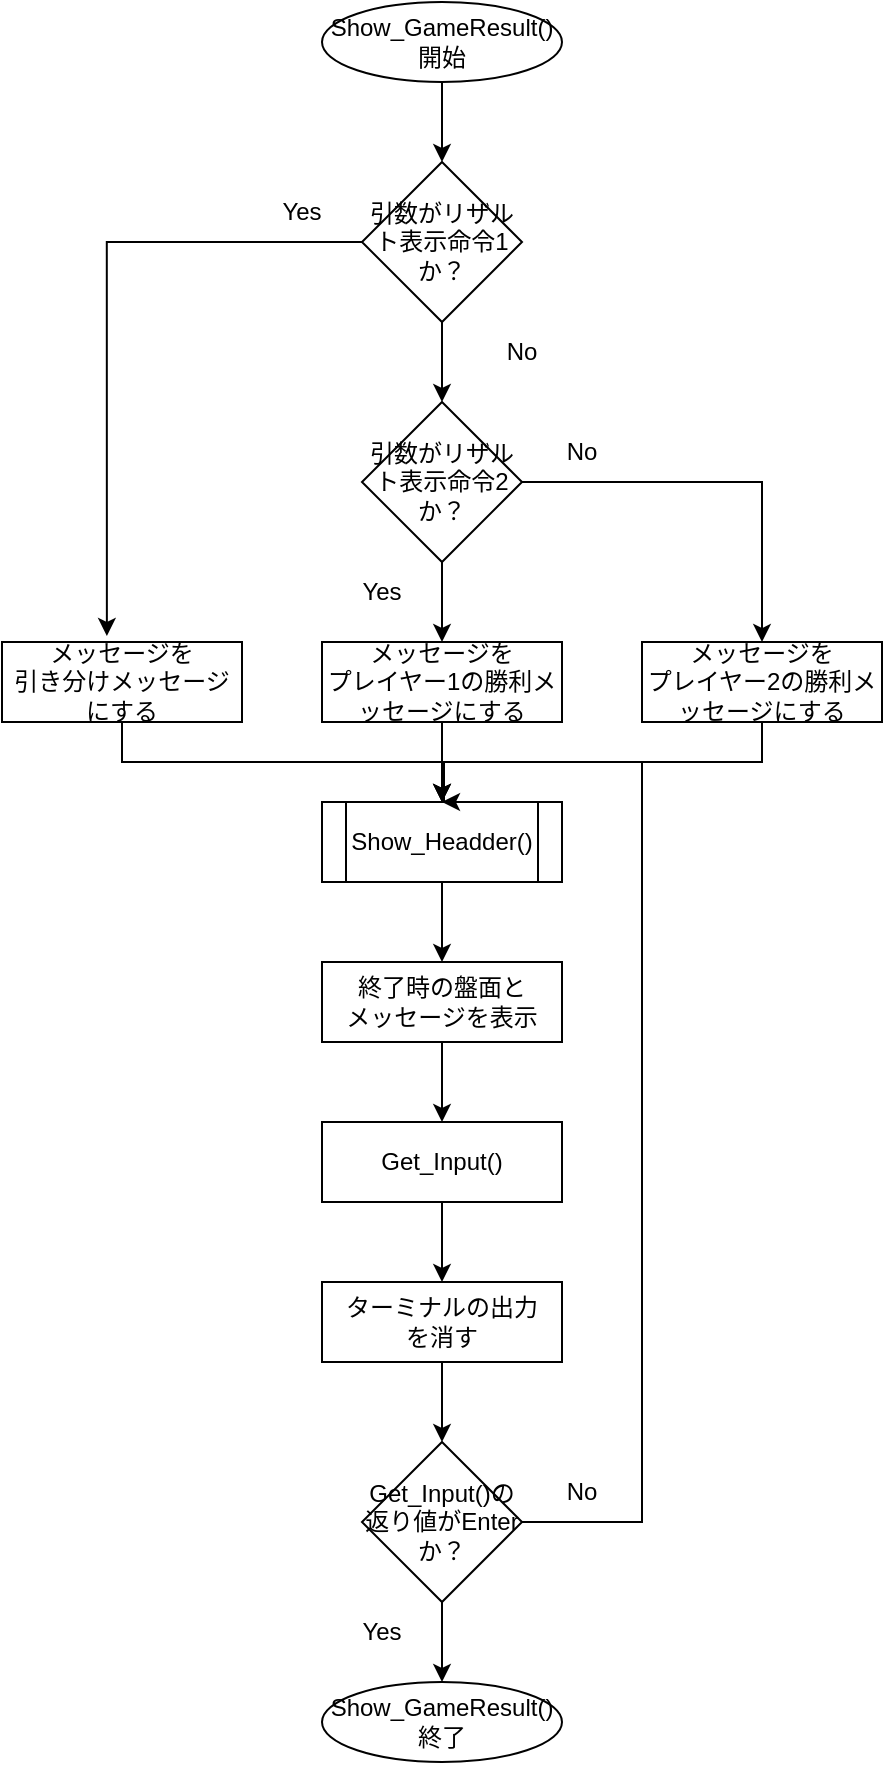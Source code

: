 <mxfile version="24.4.2" type="device">
  <diagram id="C5RBs43oDa-KdzZeNtuy" name="Page-1">
    <mxGraphModel dx="1386" dy="796" grid="1" gridSize="10" guides="1" tooltips="1" connect="1" arrows="1" fold="1" page="1" pageScale="1" pageWidth="827" pageHeight="1169" math="0" shadow="0">
      <root>
        <mxCell id="WIyWlLk6GJQsqaUBKTNV-0" />
        <mxCell id="WIyWlLk6GJQsqaUBKTNV-1" parent="WIyWlLk6GJQsqaUBKTNV-0" />
        <mxCell id="jDKfsMKymISgEdj8rTEX-19" style="edgeStyle=orthogonalEdgeStyle;rounded=0;orthogonalLoop=1;jettySize=auto;html=1;exitX=0.5;exitY=1;exitDx=0;exitDy=0;entryX=0.5;entryY=0;entryDx=0;entryDy=0;" edge="1" parent="WIyWlLk6GJQsqaUBKTNV-1" source="jDKfsMKymISgEdj8rTEX-0" target="jDKfsMKymISgEdj8rTEX-1">
          <mxGeometry relative="1" as="geometry" />
        </mxCell>
        <mxCell id="jDKfsMKymISgEdj8rTEX-0" value="Show_GameResult()&lt;br&gt;開始" style="ellipse;whiteSpace=wrap;html=1;" vertex="1" parent="WIyWlLk6GJQsqaUBKTNV-1">
          <mxGeometry x="280" y="40" width="120" height="40" as="geometry" />
        </mxCell>
        <mxCell id="jDKfsMKymISgEdj8rTEX-9" style="edgeStyle=orthogonalEdgeStyle;rounded=0;orthogonalLoop=1;jettySize=auto;html=1;exitX=0.5;exitY=1;exitDx=0;exitDy=0;entryX=0.5;entryY=0;entryDx=0;entryDy=0;" edge="1" parent="WIyWlLk6GJQsqaUBKTNV-1" source="jDKfsMKymISgEdj8rTEX-1" target="jDKfsMKymISgEdj8rTEX-8">
          <mxGeometry relative="1" as="geometry" />
        </mxCell>
        <mxCell id="jDKfsMKymISgEdj8rTEX-1" value="引数がリザルト表示命令1か？" style="rhombus;whiteSpace=wrap;html=1;" vertex="1" parent="WIyWlLk6GJQsqaUBKTNV-1">
          <mxGeometry x="300" y="120" width="80" height="80" as="geometry" />
        </mxCell>
        <mxCell id="jDKfsMKymISgEdj8rTEX-16" style="edgeStyle=orthogonalEdgeStyle;rounded=0;orthogonalLoop=1;jettySize=auto;html=1;exitX=0.5;exitY=1;exitDx=0;exitDy=0;entryX=0.5;entryY=0;entryDx=0;entryDy=0;" edge="1" parent="WIyWlLk6GJQsqaUBKTNV-1" source="jDKfsMKymISgEdj8rTEX-2" target="jDKfsMKymISgEdj8rTEX-3">
          <mxGeometry relative="1" as="geometry" />
        </mxCell>
        <mxCell id="jDKfsMKymISgEdj8rTEX-2" value="Show_Headder()" style="shape=process;whiteSpace=wrap;html=1;backgroundOutline=1;" vertex="1" parent="WIyWlLk6GJQsqaUBKTNV-1">
          <mxGeometry x="280" y="440" width="120" height="40" as="geometry" />
        </mxCell>
        <mxCell id="jDKfsMKymISgEdj8rTEX-23" style="edgeStyle=orthogonalEdgeStyle;rounded=0;orthogonalLoop=1;jettySize=auto;html=1;exitX=0.5;exitY=1;exitDx=0;exitDy=0;entryX=0.5;entryY=0;entryDx=0;entryDy=0;" edge="1" parent="WIyWlLk6GJQsqaUBKTNV-1" source="jDKfsMKymISgEdj8rTEX-3" target="jDKfsMKymISgEdj8rTEX-17">
          <mxGeometry relative="1" as="geometry" />
        </mxCell>
        <mxCell id="jDKfsMKymISgEdj8rTEX-3" value="終了時の盤面と&lt;br&gt;メッセージを表示" style="rounded=0;whiteSpace=wrap;html=1;" vertex="1" parent="WIyWlLk6GJQsqaUBKTNV-1">
          <mxGeometry x="280" y="520" width="120" height="40" as="geometry" />
        </mxCell>
        <mxCell id="jDKfsMKymISgEdj8rTEX-13" style="edgeStyle=orthogonalEdgeStyle;rounded=0;orthogonalLoop=1;jettySize=auto;html=1;exitX=0.5;exitY=1;exitDx=0;exitDy=0;entryX=0.5;entryY=0;entryDx=0;entryDy=0;" edge="1" parent="WIyWlLk6GJQsqaUBKTNV-1" source="jDKfsMKymISgEdj8rTEX-4" target="jDKfsMKymISgEdj8rTEX-2">
          <mxGeometry relative="1" as="geometry" />
        </mxCell>
        <mxCell id="jDKfsMKymISgEdj8rTEX-4" value="メッセージを&lt;div&gt;引き分けメッセージにする&lt;/div&gt;" style="rounded=0;whiteSpace=wrap;html=1;" vertex="1" parent="WIyWlLk6GJQsqaUBKTNV-1">
          <mxGeometry x="120" y="360" width="120" height="40" as="geometry" />
        </mxCell>
        <mxCell id="jDKfsMKymISgEdj8rTEX-14" style="edgeStyle=orthogonalEdgeStyle;rounded=0;orthogonalLoop=1;jettySize=auto;html=1;exitX=0.5;exitY=1;exitDx=0;exitDy=0;" edge="1" parent="WIyWlLk6GJQsqaUBKTNV-1" source="jDKfsMKymISgEdj8rTEX-5">
          <mxGeometry relative="1" as="geometry">
            <mxPoint x="340" y="440" as="targetPoint" />
          </mxGeometry>
        </mxCell>
        <mxCell id="jDKfsMKymISgEdj8rTEX-5" value="&lt;div&gt;メッセージを&lt;/div&gt;プレイヤー1の勝利メッセージにする" style="rounded=0;whiteSpace=wrap;html=1;" vertex="1" parent="WIyWlLk6GJQsqaUBKTNV-1">
          <mxGeometry x="280" y="360" width="120" height="40" as="geometry" />
        </mxCell>
        <mxCell id="jDKfsMKymISgEdj8rTEX-15" style="edgeStyle=orthogonalEdgeStyle;rounded=0;orthogonalLoop=1;jettySize=auto;html=1;exitX=0.5;exitY=1;exitDx=0;exitDy=0;entryX=0.5;entryY=0;entryDx=0;entryDy=0;" edge="1" parent="WIyWlLk6GJQsqaUBKTNV-1" source="jDKfsMKymISgEdj8rTEX-6" target="jDKfsMKymISgEdj8rTEX-2">
          <mxGeometry relative="1" as="geometry" />
        </mxCell>
        <mxCell id="jDKfsMKymISgEdj8rTEX-6" value="&lt;div&gt;メッセージを&lt;/div&gt;プレイヤー2の勝利メッセージにする" style="rounded=0;whiteSpace=wrap;html=1;" vertex="1" parent="WIyWlLk6GJQsqaUBKTNV-1">
          <mxGeometry x="440" y="360" width="120" height="40" as="geometry" />
        </mxCell>
        <mxCell id="jDKfsMKymISgEdj8rTEX-11" style="edgeStyle=orthogonalEdgeStyle;rounded=0;orthogonalLoop=1;jettySize=auto;html=1;exitX=0.5;exitY=1;exitDx=0;exitDy=0;entryX=0.5;entryY=0;entryDx=0;entryDy=0;" edge="1" parent="WIyWlLk6GJQsqaUBKTNV-1" source="jDKfsMKymISgEdj8rTEX-8" target="jDKfsMKymISgEdj8rTEX-5">
          <mxGeometry relative="1" as="geometry" />
        </mxCell>
        <mxCell id="jDKfsMKymISgEdj8rTEX-12" style="edgeStyle=orthogonalEdgeStyle;rounded=0;orthogonalLoop=1;jettySize=auto;html=1;exitX=1;exitY=0.5;exitDx=0;exitDy=0;entryX=0.5;entryY=0;entryDx=0;entryDy=0;" edge="1" parent="WIyWlLk6GJQsqaUBKTNV-1" source="jDKfsMKymISgEdj8rTEX-8" target="jDKfsMKymISgEdj8rTEX-6">
          <mxGeometry relative="1" as="geometry" />
        </mxCell>
        <mxCell id="jDKfsMKymISgEdj8rTEX-8" value="引数がリザルト表示命令2か？" style="rhombus;whiteSpace=wrap;html=1;" vertex="1" parent="WIyWlLk6GJQsqaUBKTNV-1">
          <mxGeometry x="300" y="240" width="80" height="80" as="geometry" />
        </mxCell>
        <mxCell id="jDKfsMKymISgEdj8rTEX-10" style="edgeStyle=orthogonalEdgeStyle;rounded=0;orthogonalLoop=1;jettySize=auto;html=1;exitX=0;exitY=0.5;exitDx=0;exitDy=0;entryX=0.437;entryY=-0.075;entryDx=0;entryDy=0;entryPerimeter=0;" edge="1" parent="WIyWlLk6GJQsqaUBKTNV-1" source="jDKfsMKymISgEdj8rTEX-1" target="jDKfsMKymISgEdj8rTEX-4">
          <mxGeometry relative="1" as="geometry">
            <Array as="points">
              <mxPoint x="172" y="160" />
            </Array>
          </mxGeometry>
        </mxCell>
        <mxCell id="jDKfsMKymISgEdj8rTEX-35" style="edgeStyle=orthogonalEdgeStyle;rounded=0;orthogonalLoop=1;jettySize=auto;html=1;exitX=0.5;exitY=1;exitDx=0;exitDy=0;entryX=0.5;entryY=0;entryDx=0;entryDy=0;" edge="1" parent="WIyWlLk6GJQsqaUBKTNV-1" source="jDKfsMKymISgEdj8rTEX-17" target="jDKfsMKymISgEdj8rTEX-34">
          <mxGeometry relative="1" as="geometry" />
        </mxCell>
        <mxCell id="jDKfsMKymISgEdj8rTEX-17" value="Get_Input()" style="rounded=0;whiteSpace=wrap;html=1;" vertex="1" parent="WIyWlLk6GJQsqaUBKTNV-1">
          <mxGeometry x="280" y="600" width="120" height="40" as="geometry" />
        </mxCell>
        <mxCell id="jDKfsMKymISgEdj8rTEX-21" style="edgeStyle=orthogonalEdgeStyle;rounded=0;orthogonalLoop=1;jettySize=auto;html=1;exitX=0.5;exitY=1;exitDx=0;exitDy=0;entryX=0.5;entryY=0;entryDx=0;entryDy=0;" edge="1" parent="WIyWlLk6GJQsqaUBKTNV-1" source="jDKfsMKymISgEdj8rTEX-18" target="jDKfsMKymISgEdj8rTEX-20">
          <mxGeometry relative="1" as="geometry" />
        </mxCell>
        <mxCell id="jDKfsMKymISgEdj8rTEX-26" style="edgeStyle=orthogonalEdgeStyle;rounded=0;orthogonalLoop=1;jettySize=auto;html=1;exitX=1;exitY=0.5;exitDx=0;exitDy=0;" edge="1" parent="WIyWlLk6GJQsqaUBKTNV-1" source="jDKfsMKymISgEdj8rTEX-18">
          <mxGeometry relative="1" as="geometry">
            <mxPoint x="340" y="440" as="targetPoint" />
            <Array as="points">
              <mxPoint x="440" y="800" />
              <mxPoint x="440" y="420" />
              <mxPoint x="341" y="420" />
              <mxPoint x="341" y="440" />
            </Array>
          </mxGeometry>
        </mxCell>
        <mxCell id="jDKfsMKymISgEdj8rTEX-18" value="Get_Input()の返り値がEnterか？" style="rhombus;whiteSpace=wrap;html=1;" vertex="1" parent="WIyWlLk6GJQsqaUBKTNV-1">
          <mxGeometry x="300" y="760" width="80" height="80" as="geometry" />
        </mxCell>
        <mxCell id="jDKfsMKymISgEdj8rTEX-20" value="Show_GameResult()&lt;br&gt;終了" style="ellipse;whiteSpace=wrap;html=1;" vertex="1" parent="WIyWlLk6GJQsqaUBKTNV-1">
          <mxGeometry x="280" y="880" width="120" height="40" as="geometry" />
        </mxCell>
        <mxCell id="jDKfsMKymISgEdj8rTEX-27" value="Yes" style="text;html=1;align=center;verticalAlign=middle;whiteSpace=wrap;rounded=0;" vertex="1" parent="WIyWlLk6GJQsqaUBKTNV-1">
          <mxGeometry x="240" y="130" width="60" height="30" as="geometry" />
        </mxCell>
        <mxCell id="jDKfsMKymISgEdj8rTEX-28" value="Yes" style="text;html=1;align=center;verticalAlign=middle;whiteSpace=wrap;rounded=0;" vertex="1" parent="WIyWlLk6GJQsqaUBKTNV-1">
          <mxGeometry x="280" y="320" width="60" height="30" as="geometry" />
        </mxCell>
        <mxCell id="jDKfsMKymISgEdj8rTEX-29" value="Yes" style="text;html=1;align=center;verticalAlign=middle;whiteSpace=wrap;rounded=0;" vertex="1" parent="WIyWlLk6GJQsqaUBKTNV-1">
          <mxGeometry x="280" y="840" width="60" height="30" as="geometry" />
        </mxCell>
        <mxCell id="jDKfsMKymISgEdj8rTEX-30" value="No" style="text;html=1;align=center;verticalAlign=middle;whiteSpace=wrap;rounded=0;" vertex="1" parent="WIyWlLk6GJQsqaUBKTNV-1">
          <mxGeometry x="380" y="770" width="60" height="30" as="geometry" />
        </mxCell>
        <mxCell id="jDKfsMKymISgEdj8rTEX-31" value="No" style="text;html=1;align=center;verticalAlign=middle;whiteSpace=wrap;rounded=0;" vertex="1" parent="WIyWlLk6GJQsqaUBKTNV-1">
          <mxGeometry x="380" y="250" width="60" height="30" as="geometry" />
        </mxCell>
        <mxCell id="jDKfsMKymISgEdj8rTEX-33" value="No" style="text;html=1;align=center;verticalAlign=middle;whiteSpace=wrap;rounded=0;" vertex="1" parent="WIyWlLk6GJQsqaUBKTNV-1">
          <mxGeometry x="350" y="200" width="60" height="30" as="geometry" />
        </mxCell>
        <mxCell id="jDKfsMKymISgEdj8rTEX-36" style="edgeStyle=orthogonalEdgeStyle;rounded=0;orthogonalLoop=1;jettySize=auto;html=1;exitX=0.5;exitY=1;exitDx=0;exitDy=0;entryX=0.5;entryY=0;entryDx=0;entryDy=0;" edge="1" parent="WIyWlLk6GJQsqaUBKTNV-1" source="jDKfsMKymISgEdj8rTEX-34" target="jDKfsMKymISgEdj8rTEX-18">
          <mxGeometry relative="1" as="geometry" />
        </mxCell>
        <mxCell id="jDKfsMKymISgEdj8rTEX-34" value="ターミナルの出力&lt;div&gt;を消す&lt;/div&gt;" style="rounded=0;whiteSpace=wrap;html=1;" vertex="1" parent="WIyWlLk6GJQsqaUBKTNV-1">
          <mxGeometry x="280" y="680" width="120" height="40" as="geometry" />
        </mxCell>
      </root>
    </mxGraphModel>
  </diagram>
</mxfile>
